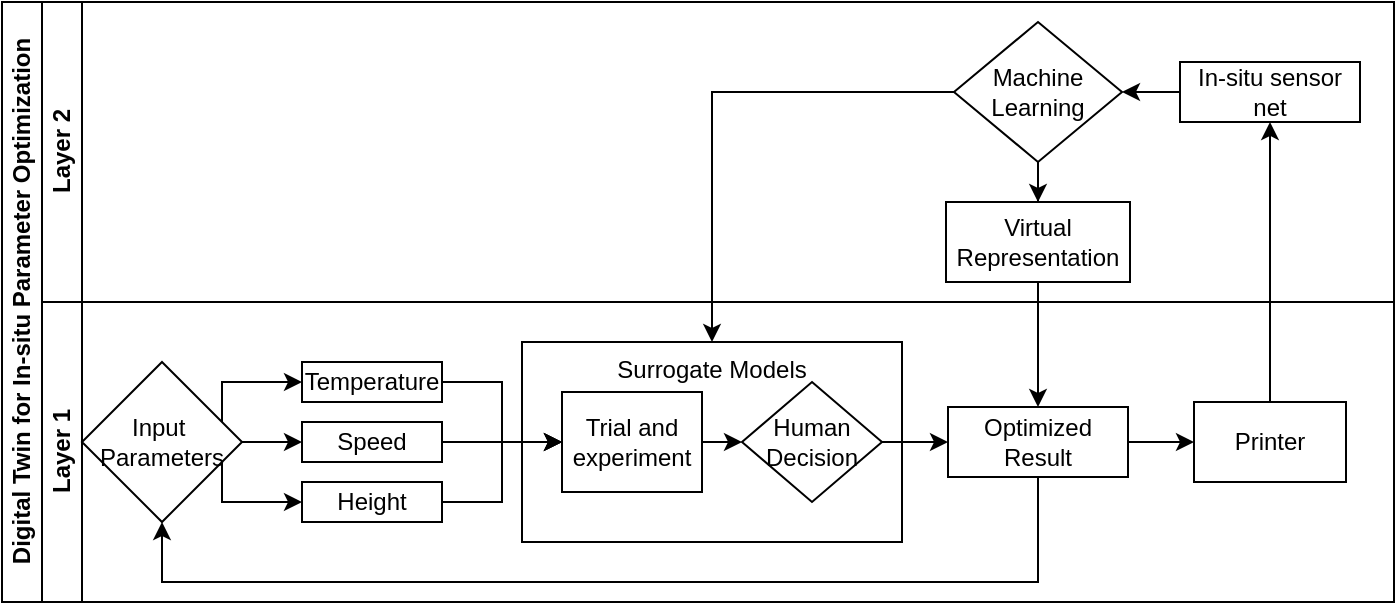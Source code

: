 <mxfile version="21.6.2" type="github">
  <diagram id="prtHgNgQTEPvFCAcTncT" name="Page-1">
    <mxGraphModel dx="850" dy="546" grid="1" gridSize="10" guides="1" tooltips="1" connect="1" arrows="1" fold="1" page="1" pageScale="1" pageWidth="827" pageHeight="1169" math="0" shadow="0">
      <root>
        <mxCell id="0" />
        <mxCell id="1" parent="0" />
        <mxCell id="dNxyNK7c78bLwvsdeMH5-19" value="Digital Twin for In-situ Parameter Optimization" style="swimlane;html=1;childLayout=stackLayout;resizeParent=1;resizeParentMax=0;horizontal=0;startSize=20;horizontalStack=0;" parent="1" vertex="1">
          <mxGeometry x="124" y="130" width="696" height="300" as="geometry" />
        </mxCell>
        <mxCell id="dNxyNK7c78bLwvsdeMH5-21" value="Layer 2" style="swimlane;html=1;startSize=20;horizontal=0;" parent="dNxyNK7c78bLwvsdeMH5-19" vertex="1">
          <mxGeometry x="20" width="676" height="150" as="geometry" />
        </mxCell>
        <mxCell id="8les6vgHJH4l_29oiESj-36" value="" style="edgeStyle=orthogonalEdgeStyle;rounded=0;orthogonalLoop=1;jettySize=auto;html=1;" edge="1" parent="dNxyNK7c78bLwvsdeMH5-21" source="dNxyNK7c78bLwvsdeMH5-28" target="dNxyNK7c78bLwvsdeMH5-26">
          <mxGeometry relative="1" as="geometry" />
        </mxCell>
        <mxCell id="dNxyNK7c78bLwvsdeMH5-28" value="Machine&lt;br&gt;Learning" style="rhombus;whiteSpace=wrap;html=1;fontFamily=Helvetica;fontSize=12;fontColor=#000000;align=center;" parent="dNxyNK7c78bLwvsdeMH5-21" vertex="1">
          <mxGeometry x="456" y="10" width="84" height="70" as="geometry" />
        </mxCell>
        <mxCell id="8les6vgHJH4l_29oiESj-34" style="edgeStyle=orthogonalEdgeStyle;rounded=0;orthogonalLoop=1;jettySize=auto;html=1;exitX=0;exitY=0.5;exitDx=0;exitDy=0;entryX=1;entryY=0.5;entryDx=0;entryDy=0;" edge="1" parent="dNxyNK7c78bLwvsdeMH5-21" source="8les6vgHJH4l_29oiESj-31" target="dNxyNK7c78bLwvsdeMH5-28">
          <mxGeometry relative="1" as="geometry" />
        </mxCell>
        <mxCell id="8les6vgHJH4l_29oiESj-31" value="In-situ sensor net" style="rounded=0;whiteSpace=wrap;html=1;" vertex="1" parent="dNxyNK7c78bLwvsdeMH5-21">
          <mxGeometry x="569" y="30" width="90" height="30" as="geometry" />
        </mxCell>
        <mxCell id="dNxyNK7c78bLwvsdeMH5-26" value="Virtual&lt;br&gt;Representation" style="rounded=0;whiteSpace=wrap;html=1;fontFamily=Helvetica;fontSize=12;fontColor=#000000;align=center;" parent="dNxyNK7c78bLwvsdeMH5-21" vertex="1">
          <mxGeometry x="452" y="100" width="92" height="40" as="geometry" />
        </mxCell>
        <mxCell id="dNxyNK7c78bLwvsdeMH5-22" value="Layer 1" style="swimlane;html=1;startSize=20;horizontal=0;" parent="dNxyNK7c78bLwvsdeMH5-19" vertex="1">
          <mxGeometry x="20" y="150" width="676" height="150" as="geometry" />
        </mxCell>
        <mxCell id="8les6vgHJH4l_29oiESj-18" value="Surrogate Models" style="rounded=0;whiteSpace=wrap;html=1;verticalAlign=top;" vertex="1" parent="dNxyNK7c78bLwvsdeMH5-22">
          <mxGeometry x="240" y="20" width="190" height="100" as="geometry" />
        </mxCell>
        <mxCell id="8les6vgHJH4l_29oiESj-17" style="edgeStyle=orthogonalEdgeStyle;rounded=0;orthogonalLoop=1;jettySize=auto;html=1;exitX=1;exitY=0.5;exitDx=0;exitDy=0;entryX=0;entryY=0.5;entryDx=0;entryDy=0;" edge="1" parent="dNxyNK7c78bLwvsdeMH5-22" source="dNxyNK7c78bLwvsdeMH5-34" target="dNxyNK7c78bLwvsdeMH5-36">
          <mxGeometry relative="1" as="geometry" />
        </mxCell>
        <mxCell id="dNxyNK7c78bLwvsdeMH5-34" value="Trial and experiment" style="rounded=0;whiteSpace=wrap;html=1;fontFamily=Helvetica;fontSize=12;fontColor=#000000;align=center;" parent="dNxyNK7c78bLwvsdeMH5-22" vertex="1">
          <mxGeometry x="260" y="45" width="70" height="50" as="geometry" />
        </mxCell>
        <mxCell id="8les6vgHJH4l_29oiESj-20" style="edgeStyle=orthogonalEdgeStyle;rounded=0;orthogonalLoop=1;jettySize=auto;html=1;exitX=1;exitY=0.5;exitDx=0;exitDy=0;entryX=0;entryY=0.5;entryDx=0;entryDy=0;" edge="1" parent="dNxyNK7c78bLwvsdeMH5-22" source="dNxyNK7c78bLwvsdeMH5-36" target="8les6vgHJH4l_29oiESj-19">
          <mxGeometry relative="1" as="geometry" />
        </mxCell>
        <mxCell id="dNxyNK7c78bLwvsdeMH5-36" value="Human&lt;br&gt;Decision" style="rhombus;whiteSpace=wrap;html=1;fontFamily=Helvetica;fontSize=12;fontColor=#000000;align=center;" parent="dNxyNK7c78bLwvsdeMH5-22" vertex="1">
          <mxGeometry x="350" y="40" width="70" height="60" as="geometry" />
        </mxCell>
        <mxCell id="8les6vgHJH4l_29oiESj-9" style="edgeStyle=orthogonalEdgeStyle;rounded=0;orthogonalLoop=1;jettySize=auto;html=1;exitX=1;exitY=0.5;exitDx=0;exitDy=0;entryX=0;entryY=0.5;entryDx=0;entryDy=0;" edge="1" parent="dNxyNK7c78bLwvsdeMH5-22" source="8les6vgHJH4l_29oiESj-2" target="8les6vgHJH4l_29oiESj-7">
          <mxGeometry relative="1" as="geometry" />
        </mxCell>
        <mxCell id="8les6vgHJH4l_29oiESj-10" style="edgeStyle=orthogonalEdgeStyle;rounded=0;orthogonalLoop=1;jettySize=auto;html=1;exitX=1;exitY=0.5;exitDx=0;exitDy=0;entryX=0;entryY=0.5;entryDx=0;entryDy=0;" edge="1" parent="dNxyNK7c78bLwvsdeMH5-22" source="8les6vgHJH4l_29oiESj-2" target="8les6vgHJH4l_29oiESj-8">
          <mxGeometry relative="1" as="geometry">
            <Array as="points">
              <mxPoint x="90" y="70" />
              <mxPoint x="90" y="100" />
            </Array>
          </mxGeometry>
        </mxCell>
        <mxCell id="8les6vgHJH4l_29oiESj-11" style="edgeStyle=orthogonalEdgeStyle;rounded=0;orthogonalLoop=1;jettySize=auto;html=1;exitX=1;exitY=0.5;exitDx=0;exitDy=0;entryX=0;entryY=0.5;entryDx=0;entryDy=0;" edge="1" parent="dNxyNK7c78bLwvsdeMH5-22" source="8les6vgHJH4l_29oiESj-2" target="8les6vgHJH4l_29oiESj-4">
          <mxGeometry relative="1" as="geometry">
            <Array as="points">
              <mxPoint x="90" y="70" />
              <mxPoint x="90" y="40" />
            </Array>
          </mxGeometry>
        </mxCell>
        <mxCell id="8les6vgHJH4l_29oiESj-2" value="Input&amp;nbsp;&lt;br&gt;Parameters" style="rhombus;whiteSpace=wrap;html=1;" vertex="1" parent="dNxyNK7c78bLwvsdeMH5-22">
          <mxGeometry x="20" y="30" width="80" height="80" as="geometry" />
        </mxCell>
        <mxCell id="8les6vgHJH4l_29oiESj-13" style="edgeStyle=orthogonalEdgeStyle;rounded=0;orthogonalLoop=1;jettySize=auto;html=1;exitX=1;exitY=0.5;exitDx=0;exitDy=0;entryX=0;entryY=0.5;entryDx=0;entryDy=0;" edge="1" parent="dNxyNK7c78bLwvsdeMH5-22" source="8les6vgHJH4l_29oiESj-4" target="dNxyNK7c78bLwvsdeMH5-34">
          <mxGeometry relative="1" as="geometry" />
        </mxCell>
        <mxCell id="8les6vgHJH4l_29oiESj-4" value="Temperature" style="rounded=0;whiteSpace=wrap;html=1;" vertex="1" parent="dNxyNK7c78bLwvsdeMH5-22">
          <mxGeometry x="130" y="30" width="70" height="20" as="geometry" />
        </mxCell>
        <mxCell id="8les6vgHJH4l_29oiESj-14" style="edgeStyle=orthogonalEdgeStyle;rounded=0;orthogonalLoop=1;jettySize=auto;html=1;exitX=1;exitY=0.5;exitDx=0;exitDy=0;entryX=0;entryY=0.5;entryDx=0;entryDy=0;" edge="1" parent="dNxyNK7c78bLwvsdeMH5-22" source="8les6vgHJH4l_29oiESj-7" target="dNxyNK7c78bLwvsdeMH5-34">
          <mxGeometry relative="1" as="geometry">
            <mxPoint x="210" y="70" as="targetPoint" />
          </mxGeometry>
        </mxCell>
        <mxCell id="8les6vgHJH4l_29oiESj-7" value="Speed" style="rounded=0;whiteSpace=wrap;html=1;" vertex="1" parent="dNxyNK7c78bLwvsdeMH5-22">
          <mxGeometry x="130" y="60" width="70" height="20" as="geometry" />
        </mxCell>
        <mxCell id="8les6vgHJH4l_29oiESj-15" style="edgeStyle=orthogonalEdgeStyle;rounded=0;orthogonalLoop=1;jettySize=auto;html=1;exitX=1;exitY=0.5;exitDx=0;exitDy=0;entryX=0;entryY=0.5;entryDx=0;entryDy=0;" edge="1" parent="dNxyNK7c78bLwvsdeMH5-22" source="8les6vgHJH4l_29oiESj-8" target="dNxyNK7c78bLwvsdeMH5-34">
          <mxGeometry relative="1" as="geometry">
            <mxPoint x="200" y="70" as="targetPoint" />
          </mxGeometry>
        </mxCell>
        <mxCell id="8les6vgHJH4l_29oiESj-8" value="Height" style="rounded=0;whiteSpace=wrap;html=1;" vertex="1" parent="dNxyNK7c78bLwvsdeMH5-22">
          <mxGeometry x="130" y="90" width="70" height="20" as="geometry" />
        </mxCell>
        <mxCell id="8les6vgHJH4l_29oiESj-21" style="edgeStyle=orthogonalEdgeStyle;rounded=0;orthogonalLoop=1;jettySize=auto;html=1;exitX=0.5;exitY=1;exitDx=0;exitDy=0;entryX=0.5;entryY=1;entryDx=0;entryDy=0;" edge="1" parent="dNxyNK7c78bLwvsdeMH5-22" source="8les6vgHJH4l_29oiESj-19" target="8les6vgHJH4l_29oiESj-2">
          <mxGeometry relative="1" as="geometry">
            <Array as="points">
              <mxPoint x="498" y="140" />
              <mxPoint x="60" y="140" />
            </Array>
          </mxGeometry>
        </mxCell>
        <mxCell id="8les6vgHJH4l_29oiESj-30" style="edgeStyle=orthogonalEdgeStyle;rounded=0;orthogonalLoop=1;jettySize=auto;html=1;exitX=1;exitY=0.5;exitDx=0;exitDy=0;entryX=0;entryY=0.5;entryDx=0;entryDy=0;" edge="1" parent="dNxyNK7c78bLwvsdeMH5-22" source="8les6vgHJH4l_29oiESj-19" target="8les6vgHJH4l_29oiESj-29">
          <mxGeometry relative="1" as="geometry" />
        </mxCell>
        <mxCell id="8les6vgHJH4l_29oiESj-19" value="Optimized Result" style="rounded=0;whiteSpace=wrap;html=1;" vertex="1" parent="dNxyNK7c78bLwvsdeMH5-22">
          <mxGeometry x="453" y="52.5" width="90" height="35" as="geometry" />
        </mxCell>
        <mxCell id="8les6vgHJH4l_29oiESj-29" value="Printer" style="rounded=0;whiteSpace=wrap;html=1;" vertex="1" parent="dNxyNK7c78bLwvsdeMH5-22">
          <mxGeometry x="576" y="50" width="76" height="40" as="geometry" />
        </mxCell>
        <mxCell id="8les6vgHJH4l_29oiESj-32" style="edgeStyle=orthogonalEdgeStyle;rounded=0;orthogonalLoop=1;jettySize=auto;html=1;exitX=0.5;exitY=0;exitDx=0;exitDy=0;entryX=0.5;entryY=1;entryDx=0;entryDy=0;" edge="1" parent="dNxyNK7c78bLwvsdeMH5-19" source="8les6vgHJH4l_29oiESj-29" target="8les6vgHJH4l_29oiESj-31">
          <mxGeometry relative="1" as="geometry" />
        </mxCell>
        <mxCell id="8les6vgHJH4l_29oiESj-35" style="edgeStyle=orthogonalEdgeStyle;rounded=0;orthogonalLoop=1;jettySize=auto;html=1;exitX=0;exitY=0.5;exitDx=0;exitDy=0;entryX=0.5;entryY=0;entryDx=0;entryDy=0;" edge="1" parent="dNxyNK7c78bLwvsdeMH5-19" source="dNxyNK7c78bLwvsdeMH5-28" target="8les6vgHJH4l_29oiESj-18">
          <mxGeometry relative="1" as="geometry" />
        </mxCell>
        <mxCell id="8les6vgHJH4l_29oiESj-38" value="" style="edgeStyle=orthogonalEdgeStyle;rounded=0;orthogonalLoop=1;jettySize=auto;html=1;" edge="1" parent="dNxyNK7c78bLwvsdeMH5-19" source="dNxyNK7c78bLwvsdeMH5-26" target="8les6vgHJH4l_29oiESj-19">
          <mxGeometry relative="1" as="geometry" />
        </mxCell>
      </root>
    </mxGraphModel>
  </diagram>
</mxfile>
